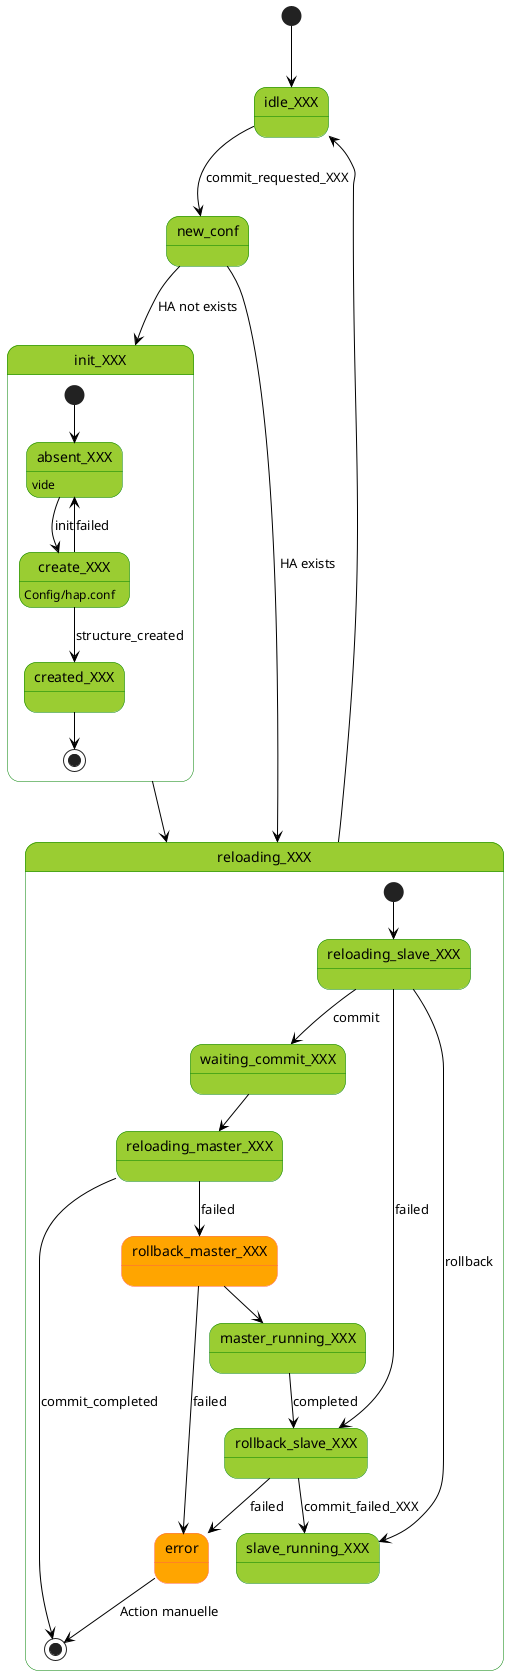 @startuml
skinparam state {
  BackgroundColor YellowGreen
  BorderColor Green
  ArrowColor Black

  BackgroundColor<<Error>> Orange
  BorderColor<<Error>> Tomato

  BackgroundColor<<Fatal>> Red
}
[*] --> idle_XXX
idle_XXX --> new_conf : commit_requested_XXX
new_conf --> init_XXX : HA not exists
new_conf --> reloading_XXX : HA exists

state init_XXX{

  [*] --> absent_XXX
  absent_XXX: vide
  absent_XXX --> create_XXX : init

  create_XXX: Config/hap.conf
  create_XXX --> absent_XXX: failed
  create_XXX --> created_XXX: structure_created

  created_XXX --> [*]
}
init_XXX --> reloading_XXX

'present_A --> loading_B: commit_requested
'loading_B --> rollingback_B:ack_not_received
'loading_B --> waiting_ack_B : reloaded_ok
'
'waiting_ack_B --> present_B : ack_ok
'rollingback_B --> present_A: rollback_ok

state reloading_XXX{

  [*] --> reloading_slave_XXX

  reloading_slave_XXX --> waiting_commit_XXX : commit
  reloading_slave_XXX --> slave_running_XXX : rollback

  waiting_commit_XXX --> reloading_master_XXX

  reloading_slave_XXX --> rollback_slave_XXX<<Erro>> : failed

  reloading_master_XXX --> [*] : commit_completed
  reloading_master_XXX --> rollback_master_XXX <<Error>> : failed

  rollback_slave_XXX --> slave_running_XXX : commit_failed_XXX
  rollback_slave_XXX --> error : failed

  rollback_master_XXX --> master_running_XXX
  rollback_master_XXX --> error<<Error>> : failed
  master_running_XXX --> rollback_slave_XXX : completed

  error --> [*] : Action manuelle
}
reloading_XXX --> idle_XXX
@enduml